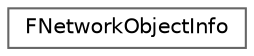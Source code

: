 digraph "Graphical Class Hierarchy"
{
 // INTERACTIVE_SVG=YES
 // LATEX_PDF_SIZE
  bgcolor="transparent";
  edge [fontname=Helvetica,fontsize=10,labelfontname=Helvetica,labelfontsize=10];
  node [fontname=Helvetica,fontsize=10,shape=box,height=0.2,width=0.4];
  rankdir="LR";
  Node0 [id="Node000000",label="FNetworkObjectInfo",height=0.2,width=0.4,color="grey40", fillcolor="white", style="filled",URL="$d5/db8/structFNetworkObjectInfo.html",tooltip="Struct to store an actor pointer and any internal metadata for that actor used internally by a UNetDr..."];
}
